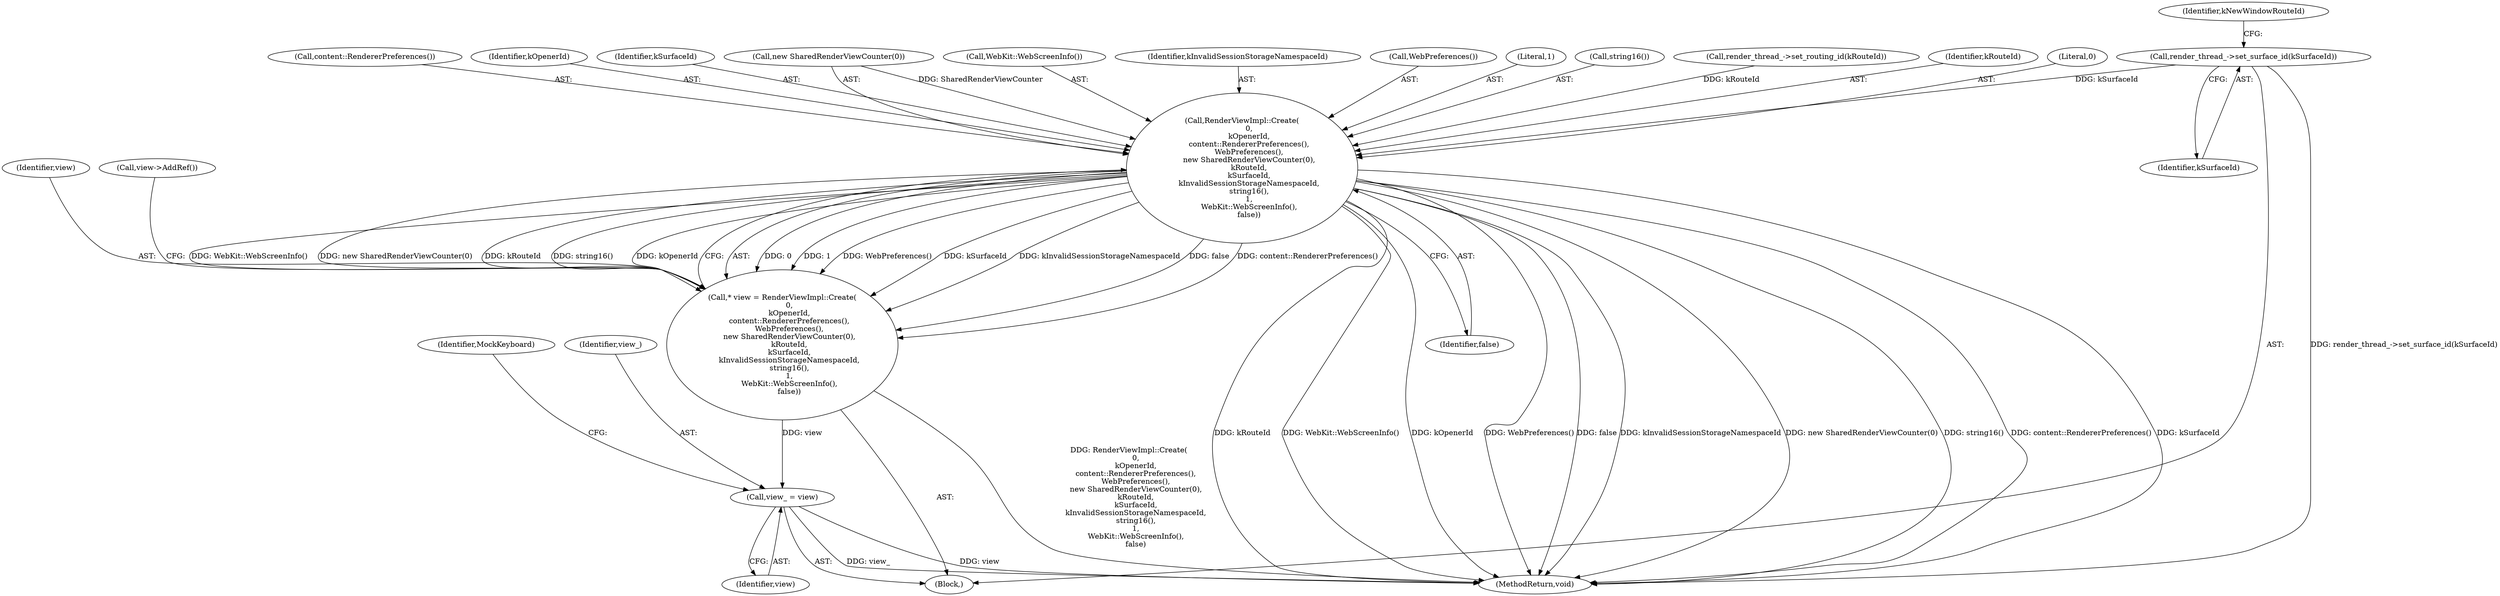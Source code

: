 digraph "0_Chrome_58436a1770176ece2c02b28a57bba2a89db5d58b_3@API" {
"1000118" [label="(Call,render_thread_->set_surface_id(kSurfaceId))"];
"1000141" [label="(Call,RenderViewImpl::Create(\n      0,\n      kOpenerId,\n      content::RendererPreferences(),\n      WebPreferences(),\n      new SharedRenderViewCounter(0),\n      kRouteId,\n      kSurfaceId,\n      kInvalidSessionStorageNamespaceId,\n      string16(),\n      1,\n      WebKit::WebScreenInfo(),\n      false))"];
"1000139" [label="(Call,* view = RenderViewImpl::Create(\n      0,\n      kOpenerId,\n      content::RendererPreferences(),\n      WebPreferences(),\n      new SharedRenderViewCounter(0),\n      kRouteId,\n      kSurfaceId,\n      kInvalidSessionStorageNamespaceId,\n      string16(),\n      1,\n      WebKit::WebScreenInfo(),\n      false))"];
"1000156" [label="(Call,view_ = view)"];
"1000161" [label="(Identifier,MockKeyboard)"];
"1000143" [label="(Identifier,kOpenerId)"];
"1000149" [label="(Identifier,kSurfaceId)"];
"1000146" [label="(Call,new SharedRenderViewCounter(0))"];
"1000153" [label="(Call,WebKit::WebScreenInfo())"];
"1000140" [label="(Identifier,view)"];
"1000118" [label="(Call,render_thread_->set_surface_id(kSurfaceId))"];
"1000121" [label="(Identifier,kNewWindowRouteId)"];
"1000154" [label="(Identifier,false)"];
"1000156" [label="(Call,view_ = view)"];
"1000150" [label="(Identifier,kInvalidSessionStorageNamespaceId)"];
"1000119" [label="(Identifier,kSurfaceId)"];
"1000141" [label="(Call,RenderViewImpl::Create(\n      0,\n      kOpenerId,\n      content::RendererPreferences(),\n      WebPreferences(),\n      new SharedRenderViewCounter(0),\n      kRouteId,\n      kSurfaceId,\n      kInvalidSessionStorageNamespaceId,\n      string16(),\n      1,\n      WebKit::WebScreenInfo(),\n      false))"];
"1000145" [label="(Call,WebPreferences())"];
"1000157" [label="(Identifier,view_)"];
"1000158" [label="(Identifier,view)"];
"1000155" [label="(Call,view->AddRef())"];
"1000152" [label="(Literal,1)"];
"1000139" [label="(Call,* view = RenderViewImpl::Create(\n      0,\n      kOpenerId,\n      content::RendererPreferences(),\n      WebPreferences(),\n      new SharedRenderViewCounter(0),\n      kRouteId,\n      kSurfaceId,\n      kInvalidSessionStorageNamespaceId,\n      string16(),\n      1,\n      WebKit::WebScreenInfo(),\n      false))"];
"1000151" [label="(Call,string16())"];
"1000116" [label="(Call,render_thread_->set_routing_id(kRouteId))"];
"1000103" [label="(Block,)"];
"1000162" [label="(MethodReturn,void)"];
"1000148" [label="(Identifier,kRouteId)"];
"1000142" [label="(Literal,0)"];
"1000144" [label="(Call,content::RendererPreferences())"];
"1000118" -> "1000103"  [label="AST: "];
"1000118" -> "1000119"  [label="CFG: "];
"1000119" -> "1000118"  [label="AST: "];
"1000121" -> "1000118"  [label="CFG: "];
"1000118" -> "1000162"  [label="DDG: render_thread_->set_surface_id(kSurfaceId)"];
"1000118" -> "1000141"  [label="DDG: kSurfaceId"];
"1000141" -> "1000139"  [label="AST: "];
"1000141" -> "1000154"  [label="CFG: "];
"1000142" -> "1000141"  [label="AST: "];
"1000143" -> "1000141"  [label="AST: "];
"1000144" -> "1000141"  [label="AST: "];
"1000145" -> "1000141"  [label="AST: "];
"1000146" -> "1000141"  [label="AST: "];
"1000148" -> "1000141"  [label="AST: "];
"1000149" -> "1000141"  [label="AST: "];
"1000150" -> "1000141"  [label="AST: "];
"1000151" -> "1000141"  [label="AST: "];
"1000152" -> "1000141"  [label="AST: "];
"1000153" -> "1000141"  [label="AST: "];
"1000154" -> "1000141"  [label="AST: "];
"1000139" -> "1000141"  [label="CFG: "];
"1000141" -> "1000162"  [label="DDG: false"];
"1000141" -> "1000162"  [label="DDG: kInvalidSessionStorageNamespaceId"];
"1000141" -> "1000162"  [label="DDG: new SharedRenderViewCounter(0)"];
"1000141" -> "1000162"  [label="DDG: string16()"];
"1000141" -> "1000162"  [label="DDG: content::RendererPreferences()"];
"1000141" -> "1000162"  [label="DDG: kSurfaceId"];
"1000141" -> "1000162"  [label="DDG: kRouteId"];
"1000141" -> "1000162"  [label="DDG: WebKit::WebScreenInfo()"];
"1000141" -> "1000162"  [label="DDG: kOpenerId"];
"1000141" -> "1000162"  [label="DDG: WebPreferences()"];
"1000141" -> "1000139"  [label="DDG: 0"];
"1000141" -> "1000139"  [label="DDG: 1"];
"1000141" -> "1000139"  [label="DDG: WebPreferences()"];
"1000141" -> "1000139"  [label="DDG: kSurfaceId"];
"1000141" -> "1000139"  [label="DDG: kInvalidSessionStorageNamespaceId"];
"1000141" -> "1000139"  [label="DDG: false"];
"1000141" -> "1000139"  [label="DDG: content::RendererPreferences()"];
"1000141" -> "1000139"  [label="DDG: WebKit::WebScreenInfo()"];
"1000141" -> "1000139"  [label="DDG: new SharedRenderViewCounter(0)"];
"1000141" -> "1000139"  [label="DDG: kRouteId"];
"1000141" -> "1000139"  [label="DDG: string16()"];
"1000141" -> "1000139"  [label="DDG: kOpenerId"];
"1000146" -> "1000141"  [label="DDG: SharedRenderViewCounter"];
"1000116" -> "1000141"  [label="DDG: kRouteId"];
"1000139" -> "1000103"  [label="AST: "];
"1000140" -> "1000139"  [label="AST: "];
"1000155" -> "1000139"  [label="CFG: "];
"1000139" -> "1000162"  [label="DDG: RenderViewImpl::Create(\n      0,\n      kOpenerId,\n      content::RendererPreferences(),\n      WebPreferences(),\n      new SharedRenderViewCounter(0),\n      kRouteId,\n      kSurfaceId,\n      kInvalidSessionStorageNamespaceId,\n      string16(),\n      1,\n      WebKit::WebScreenInfo(),\n      false)"];
"1000139" -> "1000156"  [label="DDG: view"];
"1000156" -> "1000103"  [label="AST: "];
"1000156" -> "1000158"  [label="CFG: "];
"1000157" -> "1000156"  [label="AST: "];
"1000158" -> "1000156"  [label="AST: "];
"1000161" -> "1000156"  [label="CFG: "];
"1000156" -> "1000162"  [label="DDG: view_"];
"1000156" -> "1000162"  [label="DDG: view"];
}
